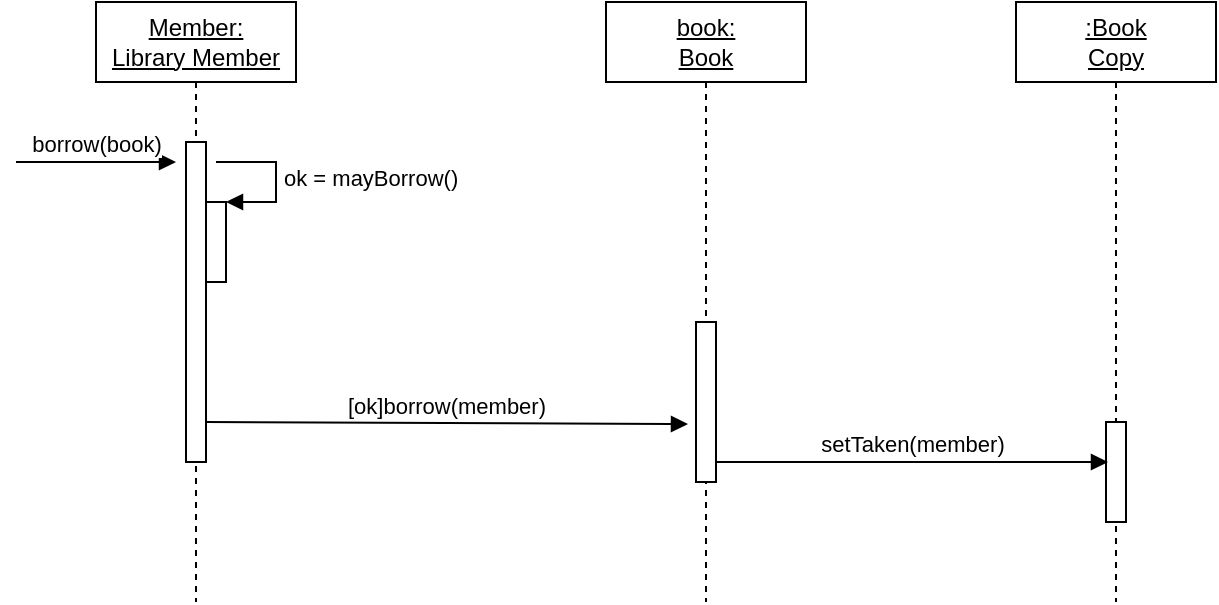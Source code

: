 <mxfile version="15.0.5" type="github">
  <diagram id="JmoXTaD1lEMlr2eWaGcY" name="Page-1">
    <mxGraphModel dx="1666" dy="825" grid="1" gridSize="10" guides="1" tooltips="1" connect="1" arrows="1" fold="1" page="1" pageScale="1" pageWidth="850" pageHeight="1100" math="0" shadow="0">
      <root>
        <mxCell id="0" />
        <mxCell id="1" parent="0" />
        <mxCell id="OrrjBf1ppI-KS7zJaC-k-5" value="&lt;u&gt;Member:&lt;br&gt;Library Member&lt;/u&gt;" style="shape=umlLifeline;perimeter=lifelinePerimeter;whiteSpace=wrap;html=1;container=1;collapsible=0;recursiveResize=0;outlineConnect=0;" parent="1" vertex="1">
          <mxGeometry x="120" y="150" width="100" height="300" as="geometry" />
        </mxCell>
        <mxCell id="OrrjBf1ppI-KS7zJaC-k-6" value="&lt;u&gt;book:&lt;br&gt;Book&lt;/u&gt;" style="shape=umlLifeline;perimeter=lifelinePerimeter;whiteSpace=wrap;html=1;container=1;collapsible=0;recursiveResize=0;outlineConnect=0;" parent="1" vertex="1">
          <mxGeometry x="375" y="150" width="100" height="300" as="geometry" />
        </mxCell>
        <mxCell id="OrrjBf1ppI-KS7zJaC-k-7" value="&lt;u&gt;:Book&lt;br&gt;Copy&lt;/u&gt;" style="shape=umlLifeline;perimeter=lifelinePerimeter;whiteSpace=wrap;html=1;container=1;collapsible=0;recursiveResize=0;outlineConnect=0;" parent="1" vertex="1">
          <mxGeometry x="580" y="150" width="100" height="300" as="geometry" />
        </mxCell>
        <mxCell id="OrrjBf1ppI-KS7zJaC-k-10" value="" style="html=1;points=[];perimeter=orthogonalPerimeter;" parent="1" vertex="1">
          <mxGeometry x="165" y="220" width="10" height="160" as="geometry" />
        </mxCell>
        <mxCell id="OrrjBf1ppI-KS7zJaC-k-11" value="" style="html=1;points=[];perimeter=orthogonalPerimeter;" parent="1" vertex="1">
          <mxGeometry x="420" y="310" width="10" height="80" as="geometry" />
        </mxCell>
        <mxCell id="OrrjBf1ppI-KS7zJaC-k-12" value="" style="html=1;points=[];perimeter=orthogonalPerimeter;" parent="1" vertex="1">
          <mxGeometry x="625" y="360" width="10" height="50" as="geometry" />
        </mxCell>
        <mxCell id="OrrjBf1ppI-KS7zJaC-k-20" value="" style="html=1;points=[];perimeter=orthogonalPerimeter;" parent="1" vertex="1">
          <mxGeometry x="175" y="250" width="10" height="40" as="geometry" />
        </mxCell>
        <mxCell id="OrrjBf1ppI-KS7zJaC-k-21" value="ok = mayBorrow()" style="edgeStyle=orthogonalEdgeStyle;html=1;align=left;spacingLeft=2;endArrow=block;rounded=0;entryX=1;entryY=0;strokeColor=#000000;fillColor=#FF6666;" parent="1" target="OrrjBf1ppI-KS7zJaC-k-20" edge="1">
          <mxGeometry relative="1" as="geometry">
            <mxPoint x="180" y="230" as="sourcePoint" />
            <Array as="points">
              <mxPoint x="210" y="230" />
              <mxPoint x="210" y="250" />
            </Array>
          </mxGeometry>
        </mxCell>
        <mxCell id="OrrjBf1ppI-KS7zJaC-k-22" value="borrow(book)" style="html=1;verticalAlign=bottom;endArrow=block;strokeColor=#000000;fillColor=#FF6666;" parent="1" edge="1">
          <mxGeometry width="80" relative="1" as="geometry">
            <mxPoint x="80" y="230" as="sourcePoint" />
            <mxPoint x="160" y="230" as="targetPoint" />
          </mxGeometry>
        </mxCell>
        <mxCell id="OrrjBf1ppI-KS7zJaC-k-23" value="[ok]borrow(member)&lt;br&gt;" style="html=1;verticalAlign=bottom;endArrow=block;strokeColor=#000000;fillColor=#FF6666;entryX=-0.4;entryY=0.638;entryDx=0;entryDy=0;entryPerimeter=0;" parent="1" target="OrrjBf1ppI-KS7zJaC-k-11" edge="1">
          <mxGeometry width="80" relative="1" as="geometry">
            <mxPoint x="175" y="360" as="sourcePoint" />
            <mxPoint x="255" y="360" as="targetPoint" />
          </mxGeometry>
        </mxCell>
        <mxCell id="OrrjBf1ppI-KS7zJaC-k-24" value="setTaken(member)&lt;br&gt;" style="html=1;verticalAlign=bottom;endArrow=block;strokeColor=#000000;fillColor=#FF6666;entryX=0.1;entryY=0.4;entryDx=0;entryDy=0;entryPerimeter=0;" parent="1" target="OrrjBf1ppI-KS7zJaC-k-12" edge="1">
          <mxGeometry width="80" relative="1" as="geometry">
            <mxPoint x="430" y="380" as="sourcePoint" />
            <mxPoint x="510" y="380" as="targetPoint" />
          </mxGeometry>
        </mxCell>
      </root>
    </mxGraphModel>
  </diagram>
</mxfile>

